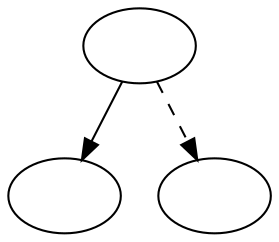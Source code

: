digraph untitled
	{
		cloudy[label=""];
		sprinkler[label=""]
		rain[label=""]
		
		cloudy -> sprinkler;
		cloudy -> rain[style="dashed"];
	}